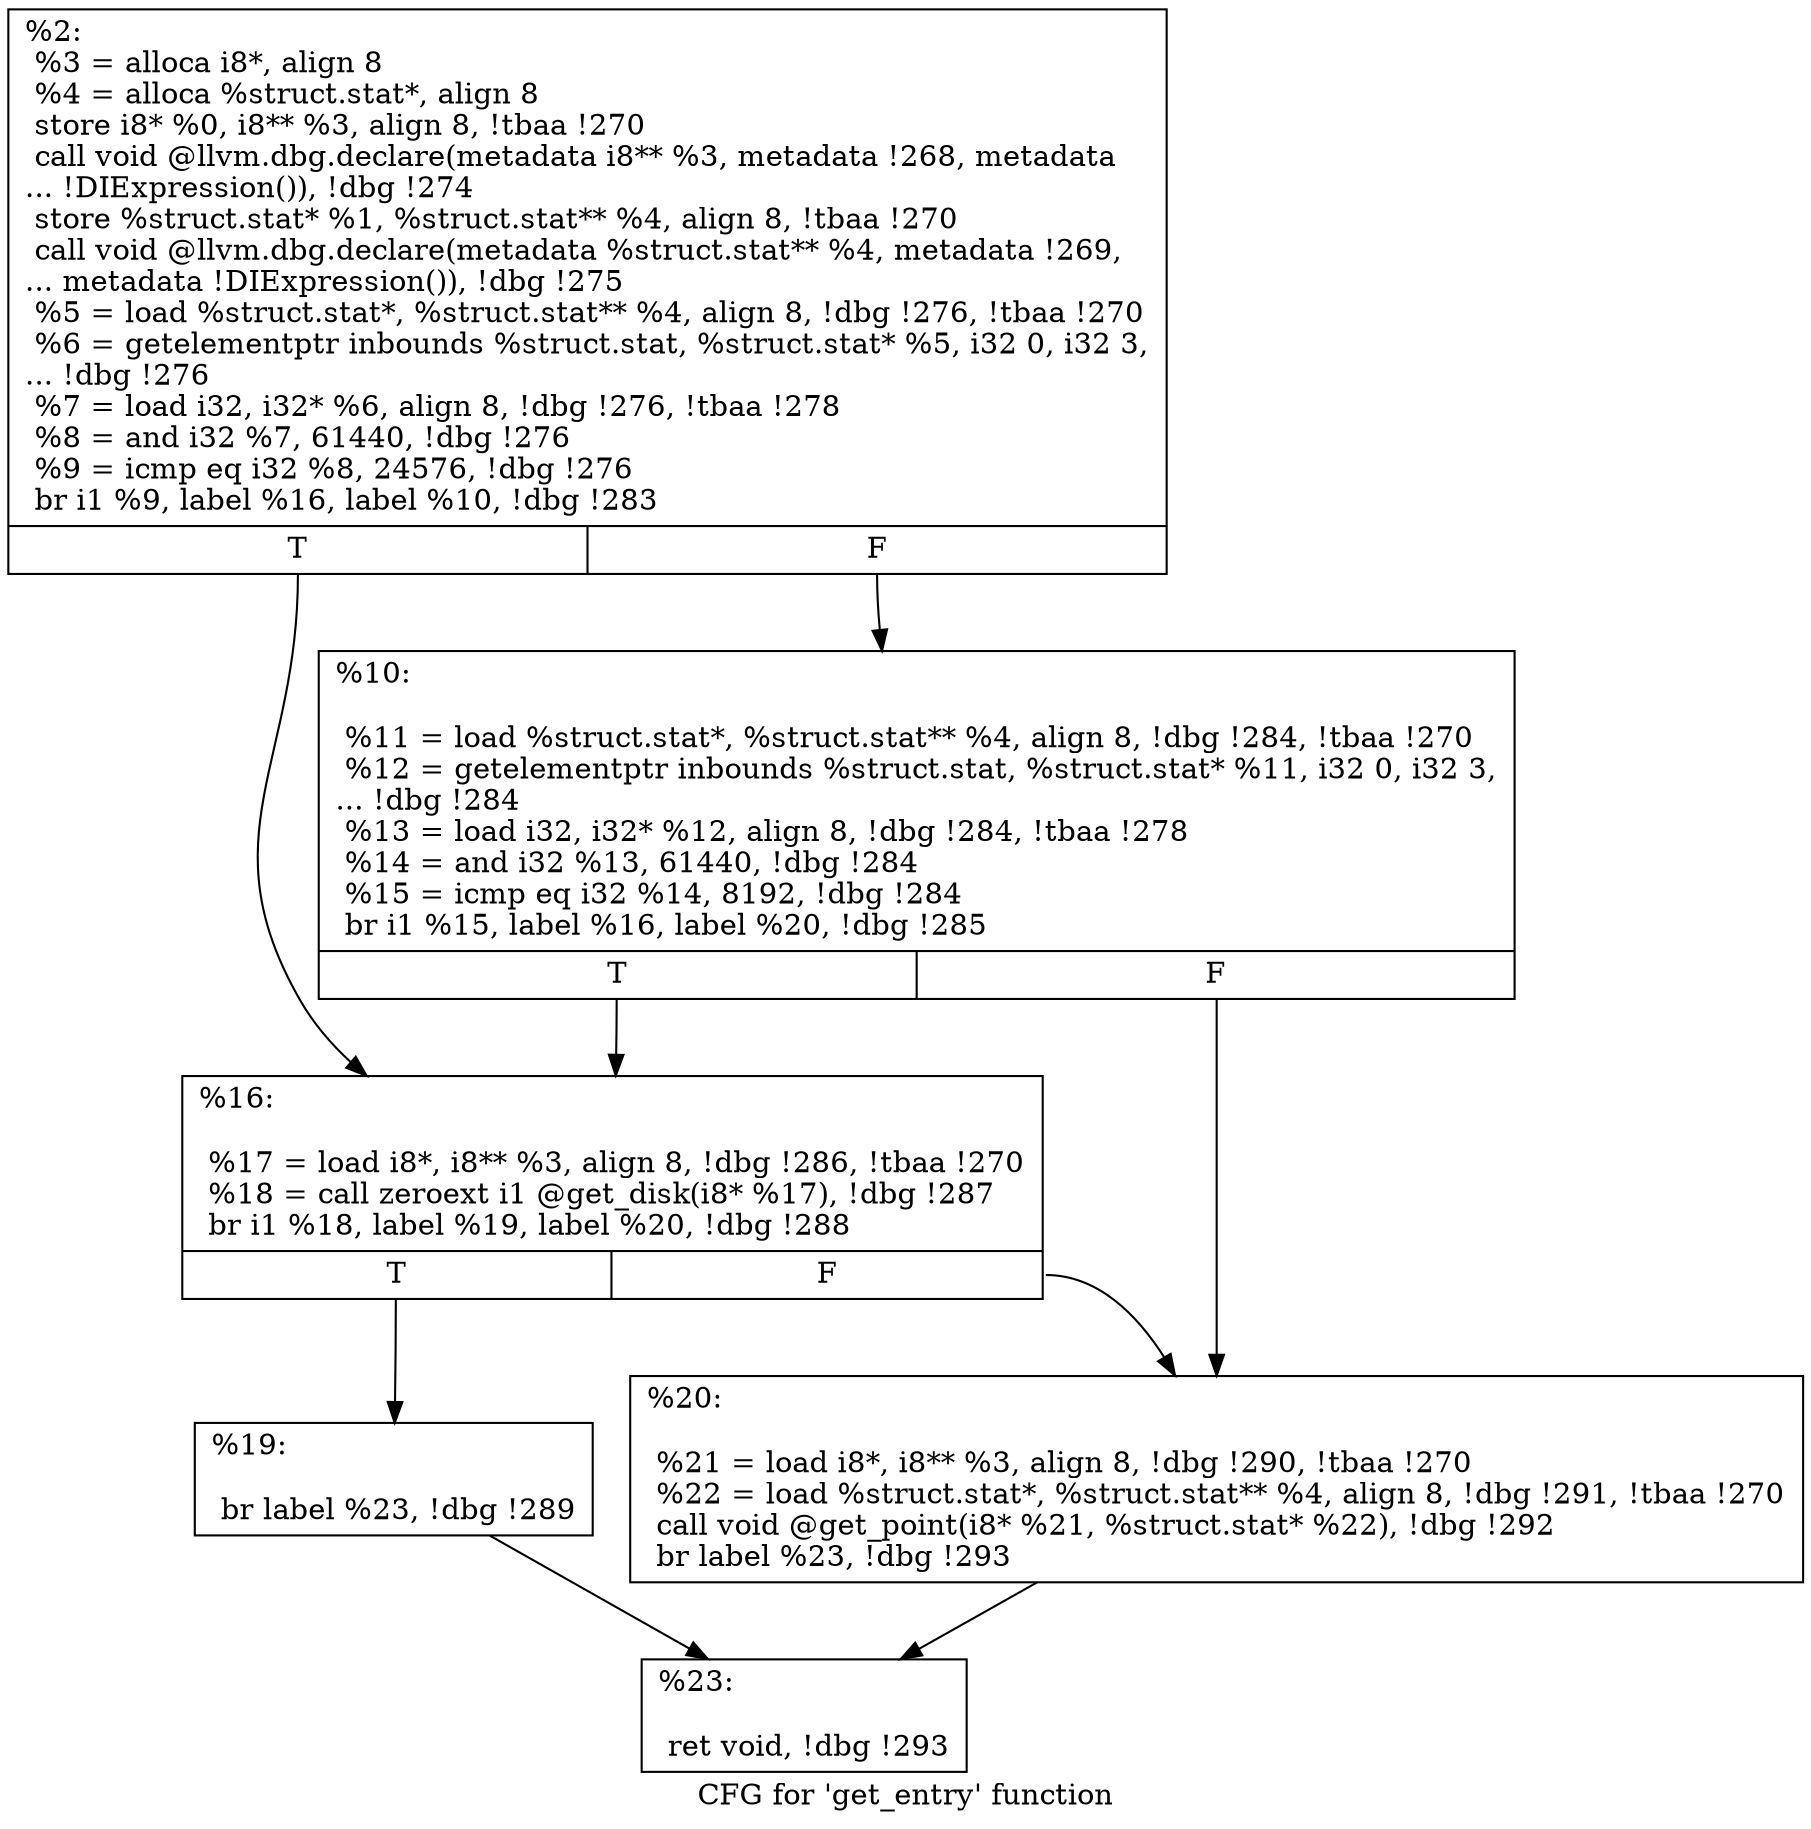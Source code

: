 digraph "CFG for 'get_entry' function" {
	label="CFG for 'get_entry' function";

	Node0xc94cd0 [shape=record,label="{%2:\l  %3 = alloca i8*, align 8\l  %4 = alloca %struct.stat*, align 8\l  store i8* %0, i8** %3, align 8, !tbaa !270\l  call void @llvm.dbg.declare(metadata i8** %3, metadata !268, metadata\l... !DIExpression()), !dbg !274\l  store %struct.stat* %1, %struct.stat** %4, align 8, !tbaa !270\l  call void @llvm.dbg.declare(metadata %struct.stat** %4, metadata !269,\l... metadata !DIExpression()), !dbg !275\l  %5 = load %struct.stat*, %struct.stat** %4, align 8, !dbg !276, !tbaa !270\l  %6 = getelementptr inbounds %struct.stat, %struct.stat* %5, i32 0, i32 3,\l... !dbg !276\l  %7 = load i32, i32* %6, align 8, !dbg !276, !tbaa !278\l  %8 = and i32 %7, 61440, !dbg !276\l  %9 = icmp eq i32 %8, 24576, !dbg !276\l  br i1 %9, label %16, label %10, !dbg !283\l|{<s0>T|<s1>F}}"];
	Node0xc94cd0:s0 -> Node0xc7aab0;
	Node0xc94cd0:s1 -> Node0xc7aa60;
	Node0xc7aa60 [shape=record,label="{%10:\l\l  %11 = load %struct.stat*, %struct.stat** %4, align 8, !dbg !284, !tbaa !270\l  %12 = getelementptr inbounds %struct.stat, %struct.stat* %11, i32 0, i32 3,\l... !dbg !284\l  %13 = load i32, i32* %12, align 8, !dbg !284, !tbaa !278\l  %14 = and i32 %13, 61440, !dbg !284\l  %15 = icmp eq i32 %14, 8192, !dbg !284\l  br i1 %15, label %16, label %20, !dbg !285\l|{<s0>T|<s1>F}}"];
	Node0xc7aa60:s0 -> Node0xc7aab0;
	Node0xc7aa60:s1 -> Node0xc7ab50;
	Node0xc7aab0 [shape=record,label="{%16:\l\l  %17 = load i8*, i8** %3, align 8, !dbg !286, !tbaa !270\l  %18 = call zeroext i1 @get_disk(i8* %17), !dbg !287\l  br i1 %18, label %19, label %20, !dbg !288\l|{<s0>T|<s1>F}}"];
	Node0xc7aab0:s0 -> Node0xc7ab00;
	Node0xc7aab0:s1 -> Node0xc7ab50;
	Node0xc7ab00 [shape=record,label="{%19:\l\l  br label %23, !dbg !289\l}"];
	Node0xc7ab00 -> Node0xc7aba0;
	Node0xc7ab50 [shape=record,label="{%20:\l\l  %21 = load i8*, i8** %3, align 8, !dbg !290, !tbaa !270\l  %22 = load %struct.stat*, %struct.stat** %4, align 8, !dbg !291, !tbaa !270\l  call void @get_point(i8* %21, %struct.stat* %22), !dbg !292\l  br label %23, !dbg !293\l}"];
	Node0xc7ab50 -> Node0xc7aba0;
	Node0xc7aba0 [shape=record,label="{%23:\l\l  ret void, !dbg !293\l}"];
}
